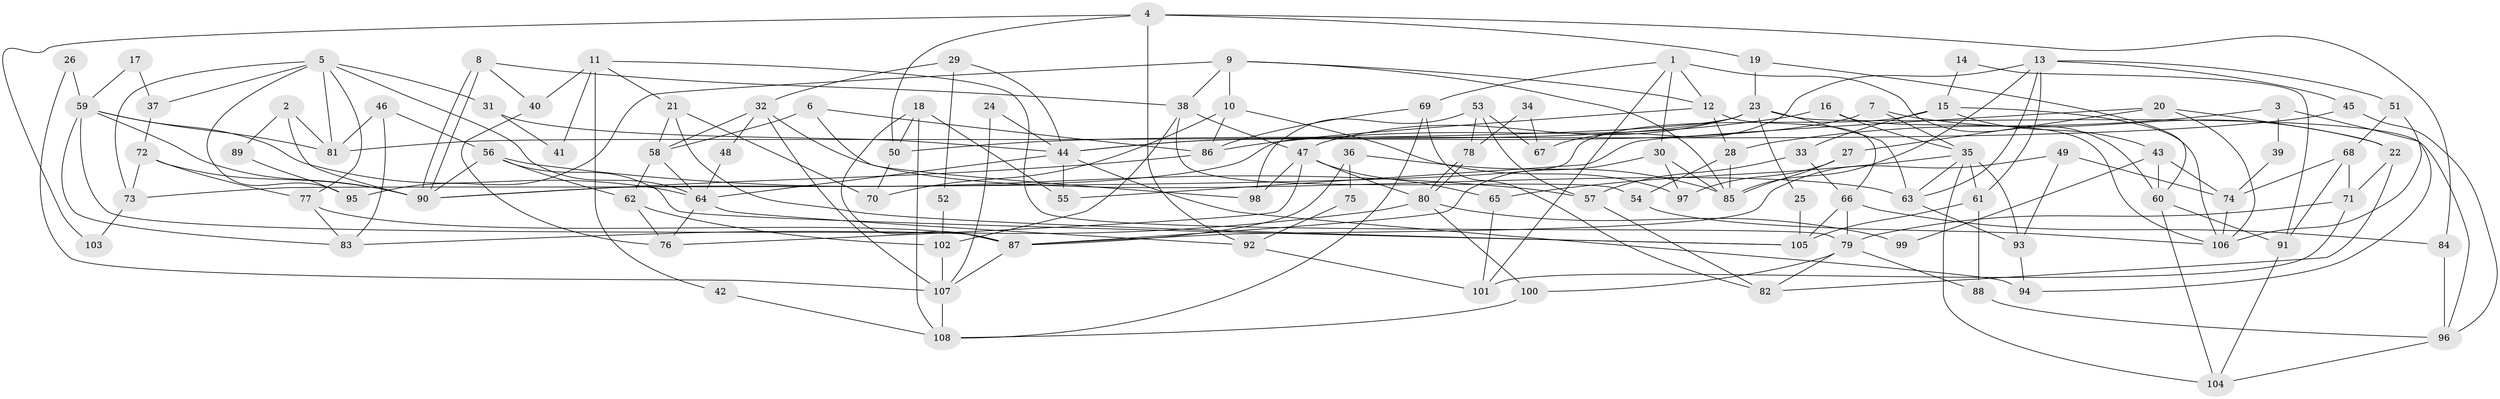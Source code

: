 // coarse degree distribution, {7: 0.07246376811594203, 3: 0.2318840579710145, 5: 0.2028985507246377, 6: 0.11594202898550725, 8: 0.028985507246376812, 4: 0.13043478260869565, 9: 0.13043478260869565, 2: 0.08695652173913043}
// Generated by graph-tools (version 1.1) at 2025/24/03/03/25 07:24:04]
// undirected, 108 vertices, 216 edges
graph export_dot {
graph [start="1"]
  node [color=gray90,style=filled];
  1;
  2;
  3;
  4;
  5;
  6;
  7;
  8;
  9;
  10;
  11;
  12;
  13;
  14;
  15;
  16;
  17;
  18;
  19;
  20;
  21;
  22;
  23;
  24;
  25;
  26;
  27;
  28;
  29;
  30;
  31;
  32;
  33;
  34;
  35;
  36;
  37;
  38;
  39;
  40;
  41;
  42;
  43;
  44;
  45;
  46;
  47;
  48;
  49;
  50;
  51;
  52;
  53;
  54;
  55;
  56;
  57;
  58;
  59;
  60;
  61;
  62;
  63;
  64;
  65;
  66;
  67;
  68;
  69;
  70;
  71;
  72;
  73;
  74;
  75;
  76;
  77;
  78;
  79;
  80;
  81;
  82;
  83;
  84;
  85;
  86;
  87;
  88;
  89;
  90;
  91;
  92;
  93;
  94;
  95;
  96;
  97;
  98;
  99;
  100;
  101;
  102;
  103;
  104;
  105;
  106;
  107;
  108;
  1 -- 30;
  1 -- 12;
  1 -- 60;
  1 -- 69;
  1 -- 101;
  2 -- 81;
  2 -- 90;
  2 -- 89;
  3 -- 28;
  3 -- 94;
  3 -- 39;
  4 -- 92;
  4 -- 19;
  4 -- 50;
  4 -- 84;
  4 -- 103;
  5 -- 73;
  5 -- 64;
  5 -- 31;
  5 -- 37;
  5 -- 77;
  5 -- 81;
  5 -- 95;
  6 -- 58;
  6 -- 86;
  6 -- 98;
  7 -- 44;
  7 -- 35;
  7 -- 22;
  8 -- 38;
  8 -- 90;
  8 -- 90;
  8 -- 40;
  9 -- 12;
  9 -- 85;
  9 -- 10;
  9 -- 38;
  9 -- 95;
  10 -- 86;
  10 -- 70;
  10 -- 97;
  11 -- 79;
  11 -- 40;
  11 -- 21;
  11 -- 41;
  11 -- 42;
  12 -- 66;
  12 -- 90;
  12 -- 28;
  13 -- 85;
  13 -- 63;
  13 -- 45;
  13 -- 51;
  13 -- 61;
  13 -- 67;
  14 -- 91;
  14 -- 15;
  15 -- 106;
  15 -- 33;
  15 -- 43;
  15 -- 73;
  16 -- 35;
  16 -- 86;
  16 -- 106;
  17 -- 37;
  17 -- 59;
  18 -- 87;
  18 -- 50;
  18 -- 55;
  18 -- 108;
  19 -- 23;
  19 -- 60;
  20 -- 55;
  20 -- 22;
  20 -- 27;
  20 -- 106;
  21 -- 105;
  21 -- 58;
  21 -- 70;
  22 -- 71;
  22 -- 82;
  23 -- 81;
  23 -- 63;
  23 -- 25;
  23 -- 44;
  23 -- 47;
  23 -- 96;
  24 -- 107;
  24 -- 44;
  25 -- 105;
  26 -- 107;
  26 -- 59;
  27 -- 97;
  27 -- 85;
  28 -- 54;
  28 -- 85;
  29 -- 44;
  29 -- 32;
  29 -- 52;
  30 -- 87;
  30 -- 85;
  30 -- 97;
  31 -- 44;
  31 -- 41;
  32 -- 63;
  32 -- 107;
  32 -- 48;
  32 -- 58;
  33 -- 66;
  33 -- 57;
  34 -- 67;
  34 -- 78;
  35 -- 104;
  35 -- 61;
  35 -- 63;
  35 -- 65;
  35 -- 93;
  36 -- 85;
  36 -- 87;
  36 -- 75;
  37 -- 72;
  38 -- 102;
  38 -- 47;
  38 -- 54;
  39 -- 74;
  40 -- 76;
  42 -- 108;
  43 -- 60;
  43 -- 74;
  43 -- 99;
  44 -- 64;
  44 -- 55;
  44 -- 94;
  45 -- 50;
  45 -- 96;
  46 -- 83;
  46 -- 56;
  46 -- 81;
  47 -- 65;
  47 -- 76;
  47 -- 80;
  47 -- 98;
  48 -- 64;
  49 -- 74;
  49 -- 87;
  49 -- 93;
  50 -- 70;
  51 -- 106;
  51 -- 68;
  52 -- 102;
  53 -- 57;
  53 -- 98;
  53 -- 67;
  53 -- 78;
  54 -- 106;
  56 -- 90;
  56 -- 105;
  56 -- 57;
  56 -- 62;
  57 -- 82;
  58 -- 62;
  58 -- 64;
  59 -- 64;
  59 -- 81;
  59 -- 83;
  59 -- 87;
  59 -- 90;
  60 -- 104;
  60 -- 91;
  61 -- 88;
  61 -- 105;
  62 -- 76;
  62 -- 102;
  63 -- 93;
  64 -- 76;
  64 -- 92;
  65 -- 101;
  66 -- 79;
  66 -- 84;
  66 -- 105;
  68 -- 74;
  68 -- 71;
  68 -- 91;
  69 -- 108;
  69 -- 82;
  69 -- 86;
  71 -- 101;
  71 -- 79;
  72 -- 77;
  72 -- 90;
  72 -- 73;
  73 -- 103;
  74 -- 106;
  75 -- 92;
  77 -- 83;
  77 -- 87;
  78 -- 80;
  78 -- 80;
  79 -- 82;
  79 -- 88;
  79 -- 100;
  80 -- 83;
  80 -- 99;
  80 -- 100;
  84 -- 96;
  86 -- 90;
  87 -- 107;
  88 -- 96;
  89 -- 95;
  91 -- 104;
  92 -- 101;
  93 -- 94;
  96 -- 104;
  100 -- 108;
  102 -- 107;
  107 -- 108;
}
